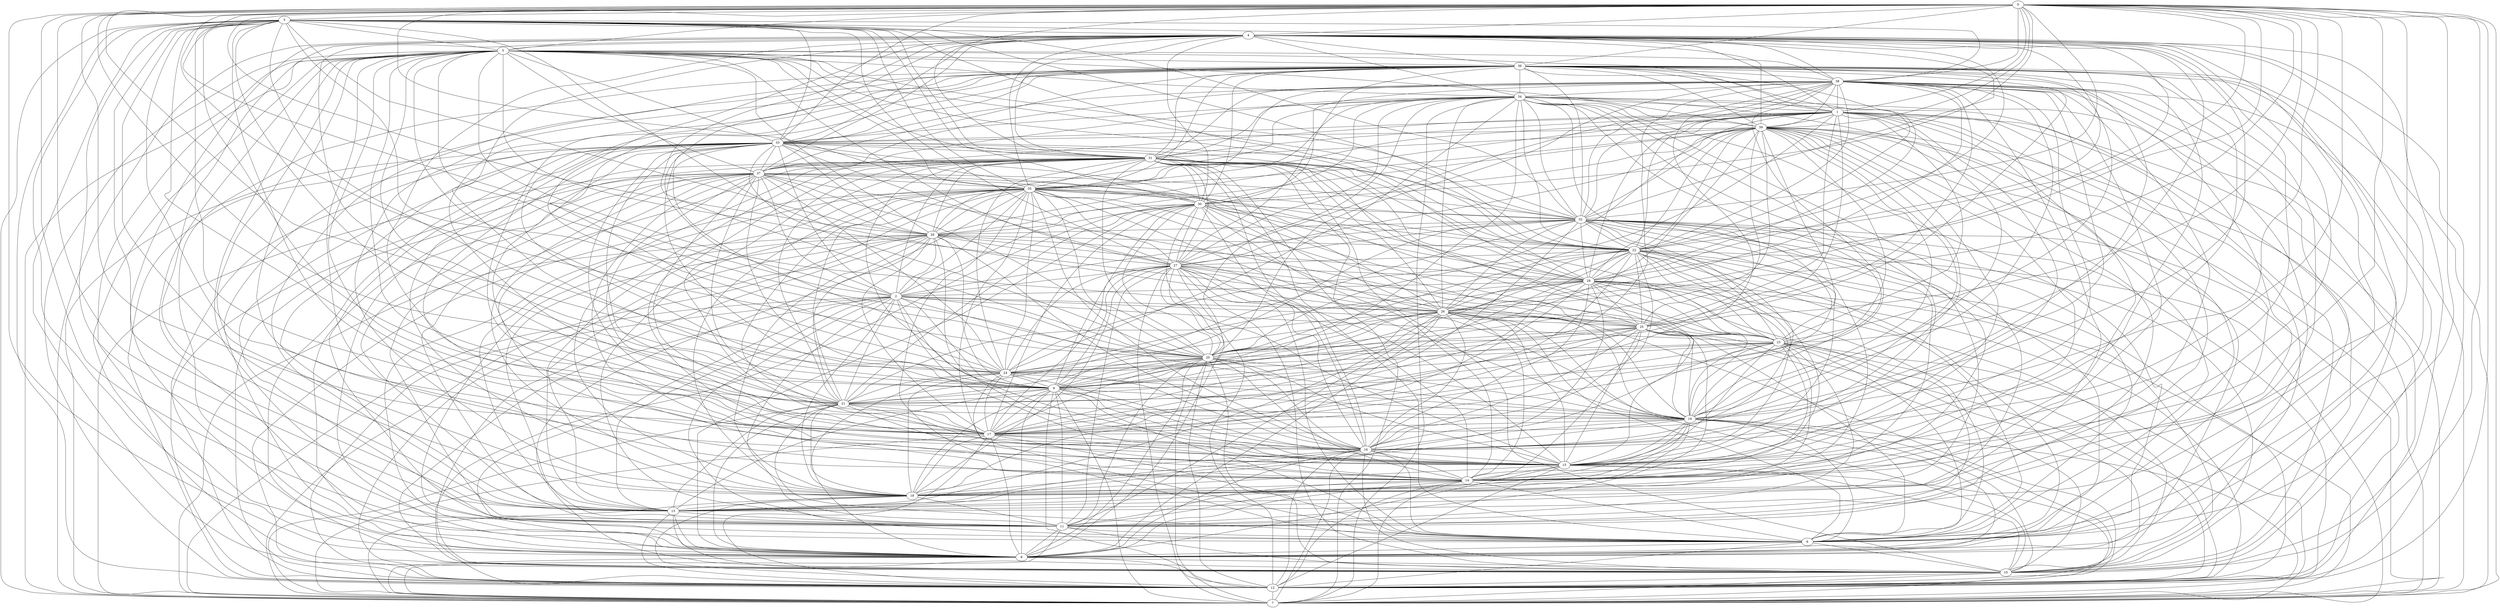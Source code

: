 graph G {
0;
1;
2;
3;
4;
5;
6;
7;
8;
9;
10;
11;
12;
13;
14;
15;
16;
17;
18;
19;
20;
21;
22;
23;
24;
25;
26;
27;
28;
29;
30;
31;
32;
33;
34;
35;
36;
37;
38;
39;
39--32 ;
14--7 ;
32--18 ;
2--37 ;
31--17 ;
33--1 ;
29--10 ;
14--22 ;
35--38 ;
35--34 ;
13--16 ;
0--12 ;
35--20 ;
18--11 ;
5--14 ;
2--35 ;
36--1 ;
26--20 ;
9--1 ;
25--28 ;
15--0 ;
1--18 ;
39--0 ;
31--19 ;
32--3 ;
31--36 ;
36--24 ;
22--5 ;
21--36 ;
28--29 ;
9--5 ;
3--30 ;
23--14 ;
12--28 ;
30--4 ;
11--28 ;
25--1 ;
21--17 ;
33--3 ;
35--25 ;
21--8 ;
11--25 ;
35--27 ;
8--22 ;
32--0 ;
10--15 ;
31--34 ;
16--0 ;
23--1 ;
0--9 ;
25--0 ;
9--2 ;
6--26 ;
22--25 ;
28--2 ;
36--15 ;
36--4 ;
22--1 ;
0--19 ;
35--6 ;
38--16 ;
34--13 ;
7--15 ;
3--15 ;
32--33 ;
22--4 ;
3--24 ;
19--7 ;
20--8 ;
22--6 ;
12--33 ;
7--33 ;
4--15 ;
18--34 ;
29--39 ;
22--21 ;
21--18 ;
5--6 ;
1--28 ;
39--25 ;
25--12 ;
6--1 ;
3--16 ;
23--18 ;
19--13 ;
6--32 ;
8--7 ;
2--4 ;
3--20 ;
23--2 ;
30--26 ;
24--27 ;
31--28 ;
1--38 ;
2--18 ;
15--37 ;
17--34 ;
27--10 ;
27--31 ;
5--18 ;
26--8 ;
3--4 ;
14--4 ;
23--27 ;
6--8 ;
22--38 ;
28--17 ;
26--3 ;
4--28 ;
21--20 ;
36--25 ;
13--10 ;
3--31 ;
1--32 ;
4--37 ;
19--27 ;
23--17 ;
22--9 ;
5--33 ;
16--28 ;
39--31 ;
16--26 ;
22--16 ;
33--2 ;
12--9 ;
35--14 ;
32--8 ;
16--12 ;
20--25 ;
21--29 ;
22--7 ;
25--16 ;
7--17 ;
11--27 ;
16--35 ;
9--4 ;
13--37 ;
20--7 ;
20--1 ;
25--9 ;
13--31 ;
14--17 ;
33--9 ;
3--29 ;
27--14 ;
10--33 ;
37--11 ;
12--20 ;
27--36 ;
22--10 ;
24--22 ;
33--24 ;
31--2 ;
15--22 ;
2--16 ;
1--14 ;
26--15 ;
15--9 ;
15--24 ;
8--33 ;
8--0 ;
31--20 ;
5--29 ;
31--10 ;
4--10 ;
16--32 ;
10--20 ;
15--39 ;
14--3 ;
38--34 ;
4--38 ;
6--27 ;
4--19 ;
10--7 ;
38--19 ;
7--5 ;
17--33 ;
39--5 ;
16--7 ;
1--26 ;
27--16 ;
18--19 ;
11--36 ;
15--23 ;
15--14 ;
17--36 ;
9--13 ;
31--6 ;
38--15 ;
39--33 ;
30--36 ;
20--38 ;
31--24 ;
32--4 ;
5--0 ;
29--7 ;
14--31 ;
8--9 ;
19--37 ;
17--8 ;
10--5 ;
12--19 ;
9--32 ;
10--23 ;
38--0 ;
26--25 ;
22--27 ;
0--31 ;
10--2 ;
6--23 ;
27--5 ;
12--30 ;
8--16 ;
26--22 ;
28--18 ;
15--8 ;
4--20 ;
33--11 ;
30--32 ;
2--27 ;
25--23 ;
31--1 ;
26--21 ;
7--21 ;
28--23 ;
16--23 ;
37--5 ;
1--10 ;
29--16 ;
30--15 ;
29--34 ;
28--5 ;
39--9 ;
33--0 ;
14--18 ;
37--8 ;
38--5 ;
9--36 ;
20--30 ;
31--37 ;
19--8 ;
5--25 ;
33--13 ;
5--8 ;
15--21 ;
29--15 ;
29--0 ;
17--32 ;
14--38 ;
27--8 ;
3--38 ;
26--14 ;
23--22 ;
5--12 ;
31--15 ;
30--28 ;
26--5 ;
32--26 ;
9--21 ;
19--28 ;
7--32 ;
37--38 ;
29--12 ;
39--7 ;
27--34 ;
7--28 ;
2--20 ;
13--11 ;
11--38 ;
4--21 ;
5--24 ;
39--38 ;
34--6 ;
33--31 ;
34--9 ;
32--23 ;
2--8 ;
36--10 ;
34--7 ;
35--5 ;
18--29 ;
11--14 ;
27--20 ;
2--29 ;
27--28 ;
32--2 ;
29--22 ;
17--27 ;
35--10 ;
11--31 ;
5--11 ;
7--4 ;
5--36 ;
3--7 ;
8--13 ;
20--33 ;
35--23 ;
32--5 ;
19--17 ;
18--17 ;
30--29 ;
21--30 ;
19--20 ;
31--22 ;
26--11 ;
20--0 ;
10--12 ;
7--23 ;
35--36 ;
38--6 ;
39--28 ;
19--24 ;
2--25 ;
9--29 ;
2--12 ;
7--18 ;
0--26 ;
34--32 ;
10--32 ;
12--4 ;
33--30 ;
39--30 ;
22--17 ;
32--13 ;
33--21 ;
28--36 ;
37--20 ;
16--15 ;
15--1 ;
18--15 ;
3--12 ;
31--5 ;
24--17 ;
20--39 ;
36--8 ;
9--16 ;
8--31 ;
18--36 ;
8--10 ;
24--23 ;
33--27 ;
6--4 ;
12--15 ;
7--37 ;
26--23 ;
36--38 ;
35--31 ;
8--11 ;
18--16 ;
2--0 ;
15--5 ;
26--19 ;
26--33 ;
30--19 ;
22--0 ;
26--31 ;
1--8 ;
28--6 ;
32--21 ;
0--4 ;
9--11 ;
31--30 ;
5--3 ;
38--31 ;
36--32 ;
34--37 ;
13--2 ;
26--34 ;
14--25 ;
36--22 ;
28--13 ;
14--20 ;
11--4 ;
29--13 ;
13--35 ;
13--3 ;
31--23 ;
36--37 ;
7--2 ;
6--0 ;
31--12 ;
14--19 ;
6--25 ;
38--30 ;
11--0 ;
27--30 ;
19--6 ;
30--8 ;
18--13 ;
37--17 ;
17--3 ;
39--16 ;
4--24 ;
26--38 ;
2--19 ;
0--17 ;
0--14 ;
39--36 ;
10--26 ;
4--13 ;
2--26 ;
21--31 ;
36--12 ;
35--30 ;
26--29 ;
38--32 ;
24--18 ;
37--24 ;
17--29 ;
9--37 ;
34--20 ;
18--38 ;
5--1 ;
7--35 ;
9--20 ;
6--39 ;
10--19 ;
31--32 ;
5--20 ;
37--30 ;
36--7 ;
38--9 ;
34--24 ;
34--19 ;
29--35 ;
4--5 ;
35--1 ;
35--8 ;
12--35 ;
30--16 ;
38--8 ;
15--34 ;
11--29 ;
28--26 ;
36--19 ;
26--4 ;
16--19 ;
23--39 ;
21--19 ;
5--17 ;
28--10 ;
0--24 ;
22--20 ;
33--4 ;
24--9 ;
10--25 ;
12--17 ;
12--13 ;
27--29 ;
11--19 ;
20--15 ;
33--14 ;
38--13 ;
30--34 ;
18--9 ;
17--39 ;
31--29 ;
10--38 ;
12--6 ;
35--39 ;
23--19 ;
22--30 ;
39--19 ;
21--13 ;
17--26 ;
4--23 ;
33--22 ;
1--7 ;
11--6 ;
3--22 ;
37--28 ;
21--6 ;
36--13 ;
17--4 ;
17--6 ;
15--2 ;
7--27 ;
37--35 ;
9--17 ;
12--22 ;
18--35 ;
37--12 ;
13--26 ;
23--12 ;
19--25 ;
15--19 ;
34--1 ;
15--27 ;
32--29 ;
28--20 ;
10--11 ;
6--24 ;
28--3 ;
16--6 ;
35--3 ;
4--34 ;
26--12 ;
20--17 ;
1--37 ;
0--13 ;
9--6 ;
25--17 ;
35--26 ;
33--18 ;
24--25 ;
23--9 ;
8--24 ;
12--18 ;
0--7 ;
33--38 ;
31--16 ;
31--18 ;
35--19 ;
21--3 ;
21--24 ;
23--20 ;
37--18 ;
2--11 ;
1--29 ;
37--25 ;
36--34 ;
33--34 ;
32--22 ;
19--9 ;
30--17 ;
37--33 ;
35--4 ;
21--5 ;
26--9 ;
4--31 ;
29--8 ;
36--33 ;
21--25 ;
25--30 ;
10--6 ;
32--35 ;
27--12 ;
14--6 ;
37--32 ;
9--3 ;
11--23 ;
31--7 ;
20--11 ;
0--28 ;
11--3 ;
39--14 ;
6--33 ;
34--22 ;
37--21 ;
20--24 ;
20--16 ;
34--10 ;
8--39 ;
10--0 ;
39--12 ;
12--7 ;
8--34 ;
32--28 ;
8--4 ;
36--16 ;
24--26 ;
1--39 ;
34--5 ;
38--27 ;
8--14 ;
39--22 ;
6--2 ;
35--21 ;
10--3 ;
17--38 ;
36--23 ;
15--28 ;
0--3 ;
16--33 ;
27--9 ;
39--34 ;
37--14 ;
9--7 ;
7--11 ;
38--21 ;
30--0 ;
28--24 ;
27--39 ;
27--18 ;
8--3 ;
19--1 ;
35--11 ;
10--16 ;
33--23 ;
14--16 ;
32--27 ;
30--9 ;
32--12 ;
30--2 ;
25--38 ;
16--24 ;
39--13 ;
36--0 ;
35--0 ;
22--19 ;
22--35 ;
4--39 ;
28--22 ;
25--15 ;
29--33 ;
1--3 ;
31--9 ;
2--21 ;
6--36 ;
35--17 ;
14--32 ;
27--3 ;
1--0 ;
17--16 ;
39--24 ;
7--38 ;
24--35 ;
3--18 ;
34--12 ;
14--21 ;
12--8 ;
29--37 ;
12--14 ;
32--15 ;
}

